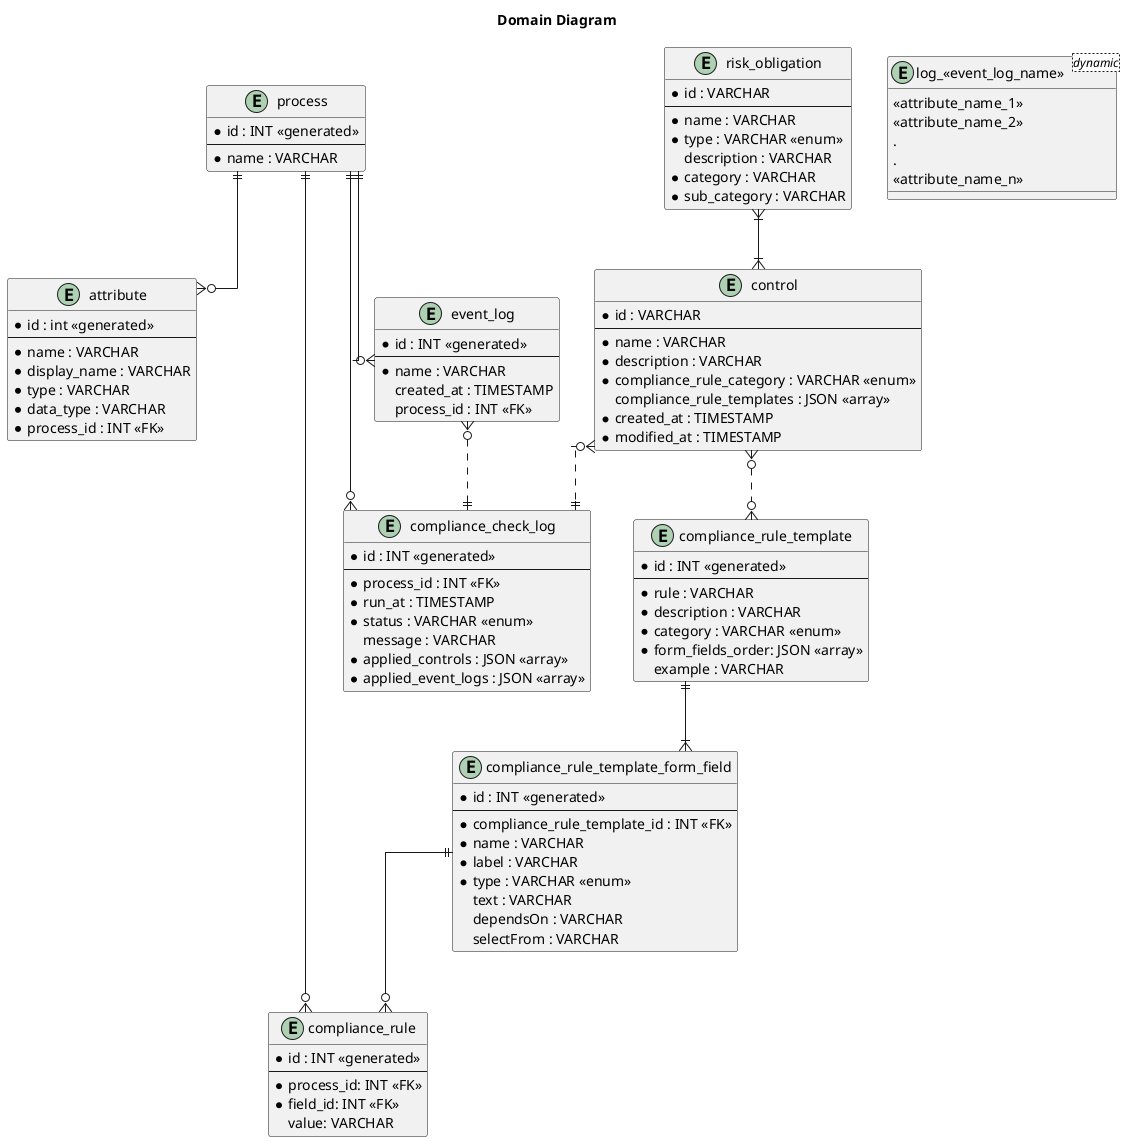 @startuml domain-diagram

title Domain Diagram
skinparam linetype ortho


entity process {
  *id : INT <<generated>>
  --
  *name : VARCHAR
}


entity event_log {
  *id : INT <<generated>>
  --
  *name : VARCHAR
  created_at : TIMESTAMP
  process_id : INT <<FK>>
}

entity "log_<<event_log_name>>" <dynamic> {
    <<attribute_name_1>>
    <<attribute_name_2>>
    .
    .
    <<attribute_name_n>>

}

entity attribute {
  *id : int <<generated>>
  --
  *name : VARCHAR
  *display_name : VARCHAR
  *type : VARCHAR
  *data_type : VARCHAR
  *process_id : INT <<FK>>
}

process ||--o{ event_log
process ||--o{ attribute

entity control {
  *id : VARCHAR
  --
  *name : VARCHAR
  *description : VARCHAR
  *compliance_rule_category : VARCHAR <<enum>>
  compliance_rule_templates : JSON <<array>>
  *created_at : TIMESTAMP
  *modified_at : TIMESTAMP
}


entity risk_obligation {
  *id : VARCHAR
  --
  *name : VARCHAR
  *type : VARCHAR <<enum>>
  description : VARCHAR
  *category : VARCHAR
  *sub_category : VARCHAR
}

risk_obligation }|--|{ control


entity compliance_rule_template {
    *id : INT <<generated>>
    --
    *rule : VARCHAR
    *description : VARCHAR
    *category : VARCHAR <<enum>>
    *form_fields_order: JSON <<array>>
    example : VARCHAR
}

entity compliance_rule_template_form_field {
    *id : INT <<generated>>
    --
    *compliance_rule_template_id : INT <<FK>>
    *name : VARCHAR
    *label : VARCHAR
    *type : VARCHAR <<enum>>
    text : VARCHAR
    dependsOn : VARCHAR
    selectFrom : VARCHAR
}

control }o..o{ compliance_rule_template
compliance_rule_template ||--|{ compliance_rule_template_form_field


entity compliance_rule {
    *id : INT <<generated>>
    --
    *process_id: INT <<FK>>
    *field_id: INT <<FK>>
    value: VARCHAR
}

process ||--o{ compliance_rule
compliance_rule_template_form_field ||--o{ compliance_rule


entity compliance_check_log {
  *id : INT <<generated>>
  --
  *process_id : INT <<FK>>
  *run_at : TIMESTAMP
  *status : VARCHAR <<enum>>
  message : VARCHAR
  *applied_controls : JSON <<array>>
  *applied_event_logs : JSON <<array>>
}

process ||--o{ compliance_check_log
control }o..|| compliance_check_log
event_log }o..|| compliance_check_log
@enduml